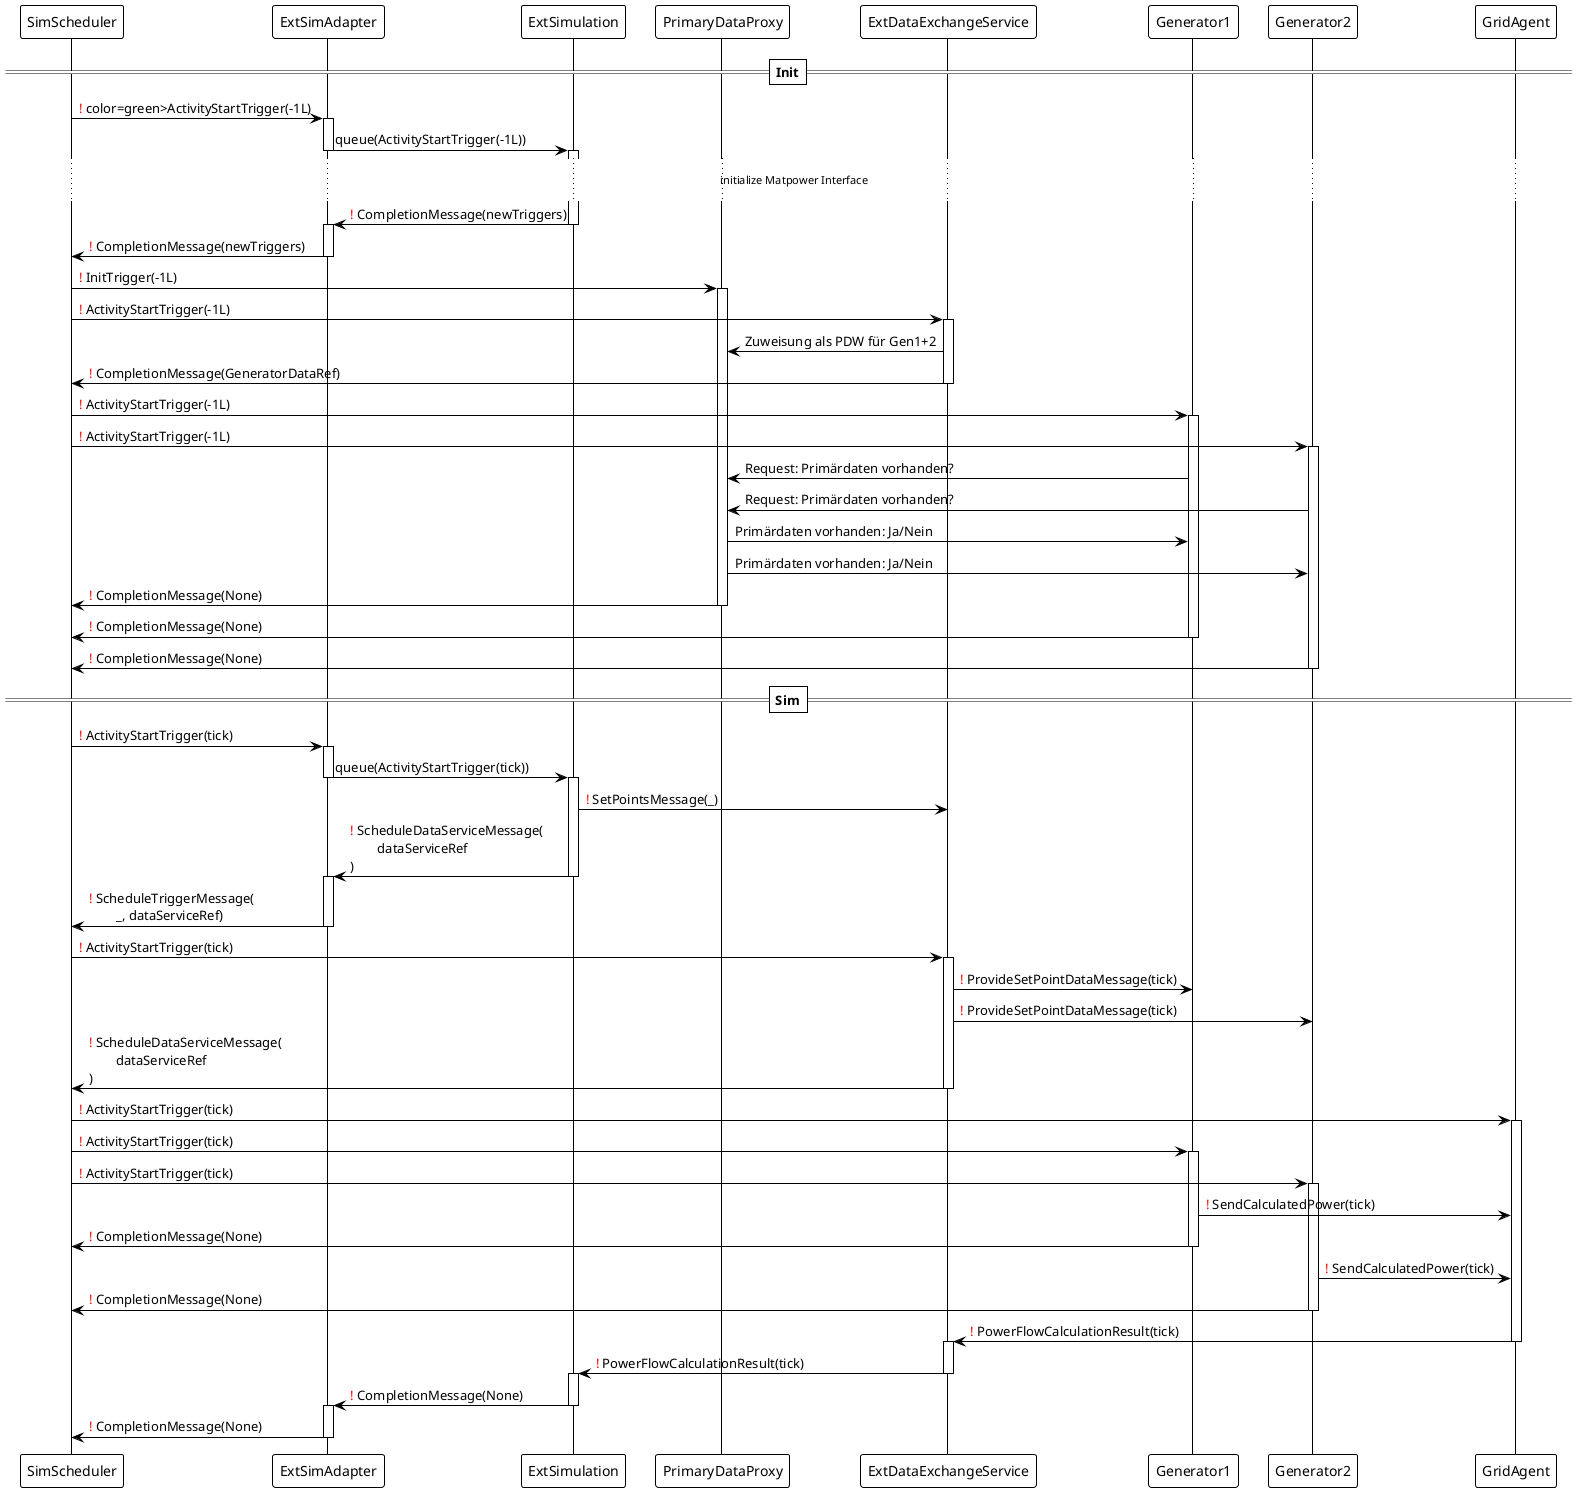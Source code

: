 @startuml

!theme plain

==Init==

SimScheduler -> ExtSimAdapter: <font color=red>!</font> color=green>ActivityStartTrigger(-1L)
activate ExtSimAdapter

ExtSimAdapter -> ExtSimulation: queue(ActivityStartTrigger(-1L))
deactivate ExtSimAdapter
activate ExtSimulation
...initialize Matpower Interface...

ExtSimulation -> ExtSimAdapter: <font color=red>!</font> CompletionMessage(newTriggers)
deactivate ExtSimulation
activate ExtSimAdapter

ExtSimAdapter -> SimScheduler: <font color=red>!</font> CompletionMessage(newTriggers)
deactivate ExtSimAdapter

SimScheduler -> PrimaryDataProxy: <font color=red>!</font> InitTrigger(-1L)
activate PrimaryDataProxy

SimScheduler -> ExtDataExchangeService: <font color=red>!</font> ActivityStartTrigger(-1L)
activate ExtDataExchangeService

ExtDataExchangeService -> PrimaryDataProxy: Zuweisung als PDW für Gen1+2
ExtDataExchangeService -> SimScheduler: <font color=red>!</font> CompletionMessage(GeneratorDataRef)
deactivate ExtDataExchangeService

SimScheduler -> Generator1: <font color=red>!</font> ActivityStartTrigger(-1L)
activate Generator1
SimScheduler -> Generator2: <font color=red>!</font> ActivityStartTrigger(-1L)
activate Generator2

Generator1 -> PrimaryDataProxy: Request: Primärdaten vorhanden?
Generator2 -> PrimaryDataProxy: Request: Primärdaten vorhanden?

PrimaryDataProxy -> Generator1: Primärdaten vorhanden: Ja/Nein
PrimaryDataProxy -> Generator2: Primärdaten vorhanden: Ja/Nein
PrimaryDataProxy -> SimScheduler: <font color=red>!</font> CompletionMessage(None)
deactivate PrimaryDataProxy

Generator1 -> SimScheduler: <font color=red>!</font> CompletionMessage(None)
deactivate Generator1
Generator2 -> SimScheduler: <font color=red>!</font> CompletionMessage(None)
deactivate Generator2

==Sim==
SimScheduler -> ExtSimAdapter: <font color=red>!</font> ActivityStartTrigger(tick)
activate ExtSimAdapter

ExtSimAdapter -> ExtSimulation: queue(ActivityStartTrigger(tick))
deactivate ExtSimAdapter

activate ExtSimulation
ExtSimulation -> ExtDataExchangeService: <font color=red>!</font> SetPointsMessage(_)
ExtSimulation -> ExtSimAdapter: <font color=red>!</font> ScheduleDataServiceMessage(\n\tdataServiceRef\n)
deactivate ExtSimulation

activate ExtSimAdapter
ExtSimAdapter -> SimScheduler: <font color=red>!</font> ScheduleTriggerMessage(\n\t_, dataServiceRef)
deactivate ExtSimAdapter

SimScheduler -> ExtDataExchangeService: <font color=red>!</font> ActivityStartTrigger(tick)
activate ExtDataExchangeService
ExtDataExchangeService -> Generator1: <font color=red>!</font> ProvideSetPointDataMessage(tick)
ExtDataExchangeService -> Generator2: <font color=red>!</font> ProvideSetPointDataMessage(tick)
ExtDataExchangeService -> SimScheduler: <font color=red>!</font> ScheduleDataServiceMessage(\n\tdataServiceRef\n)
deactivate ExtDataExchangeService

SimScheduler -> GridAgent: <font color=red>!</font> ActivityStartTrigger(tick)
activate GridAgent
SimScheduler -> Generator1: <font color=red>!</font> ActivityStartTrigger(tick)
activate Generator1
SimScheduler -> Generator2: <font color=red>!</font> ActivityStartTrigger(tick)
activate Generator2
Generator1 -> GridAgent: <font color=red>!</font> SendCalculatedPower(tick)
Generator1 -> SimScheduler: <font color=red>!</font> CompletionMessage(None)
deactivate Generator1
Generator2 -> GridAgent: <font color=red>!</font> SendCalculatedPower(tick)
Generator2 -> SimScheduler: <font color=red>!</font> CompletionMessage(None)
deactivate Generator2

GridAgent -> ExtDataExchangeService: <font color=red>!</font> PowerFlowCalculationResult(tick)
deactivate GridAgent

activate ExtDataExchangeService
ExtDataExchangeService -> ExtSimulation: <font color=red>!</font> PowerFlowCalculationResult(tick)
deactivate ExtDataExchangeService

activate ExtSimulation
ExtSimulation -> ExtSimAdapter: <font color=red>!</font> CompletionMessage(None)
deactivate ExtSimulation

activate ExtSimAdapter
ExtSimAdapter -> SimScheduler: <font color=red>!</font> CompletionMessage(None)
deactivate ExtSimAdapter

@enduml
